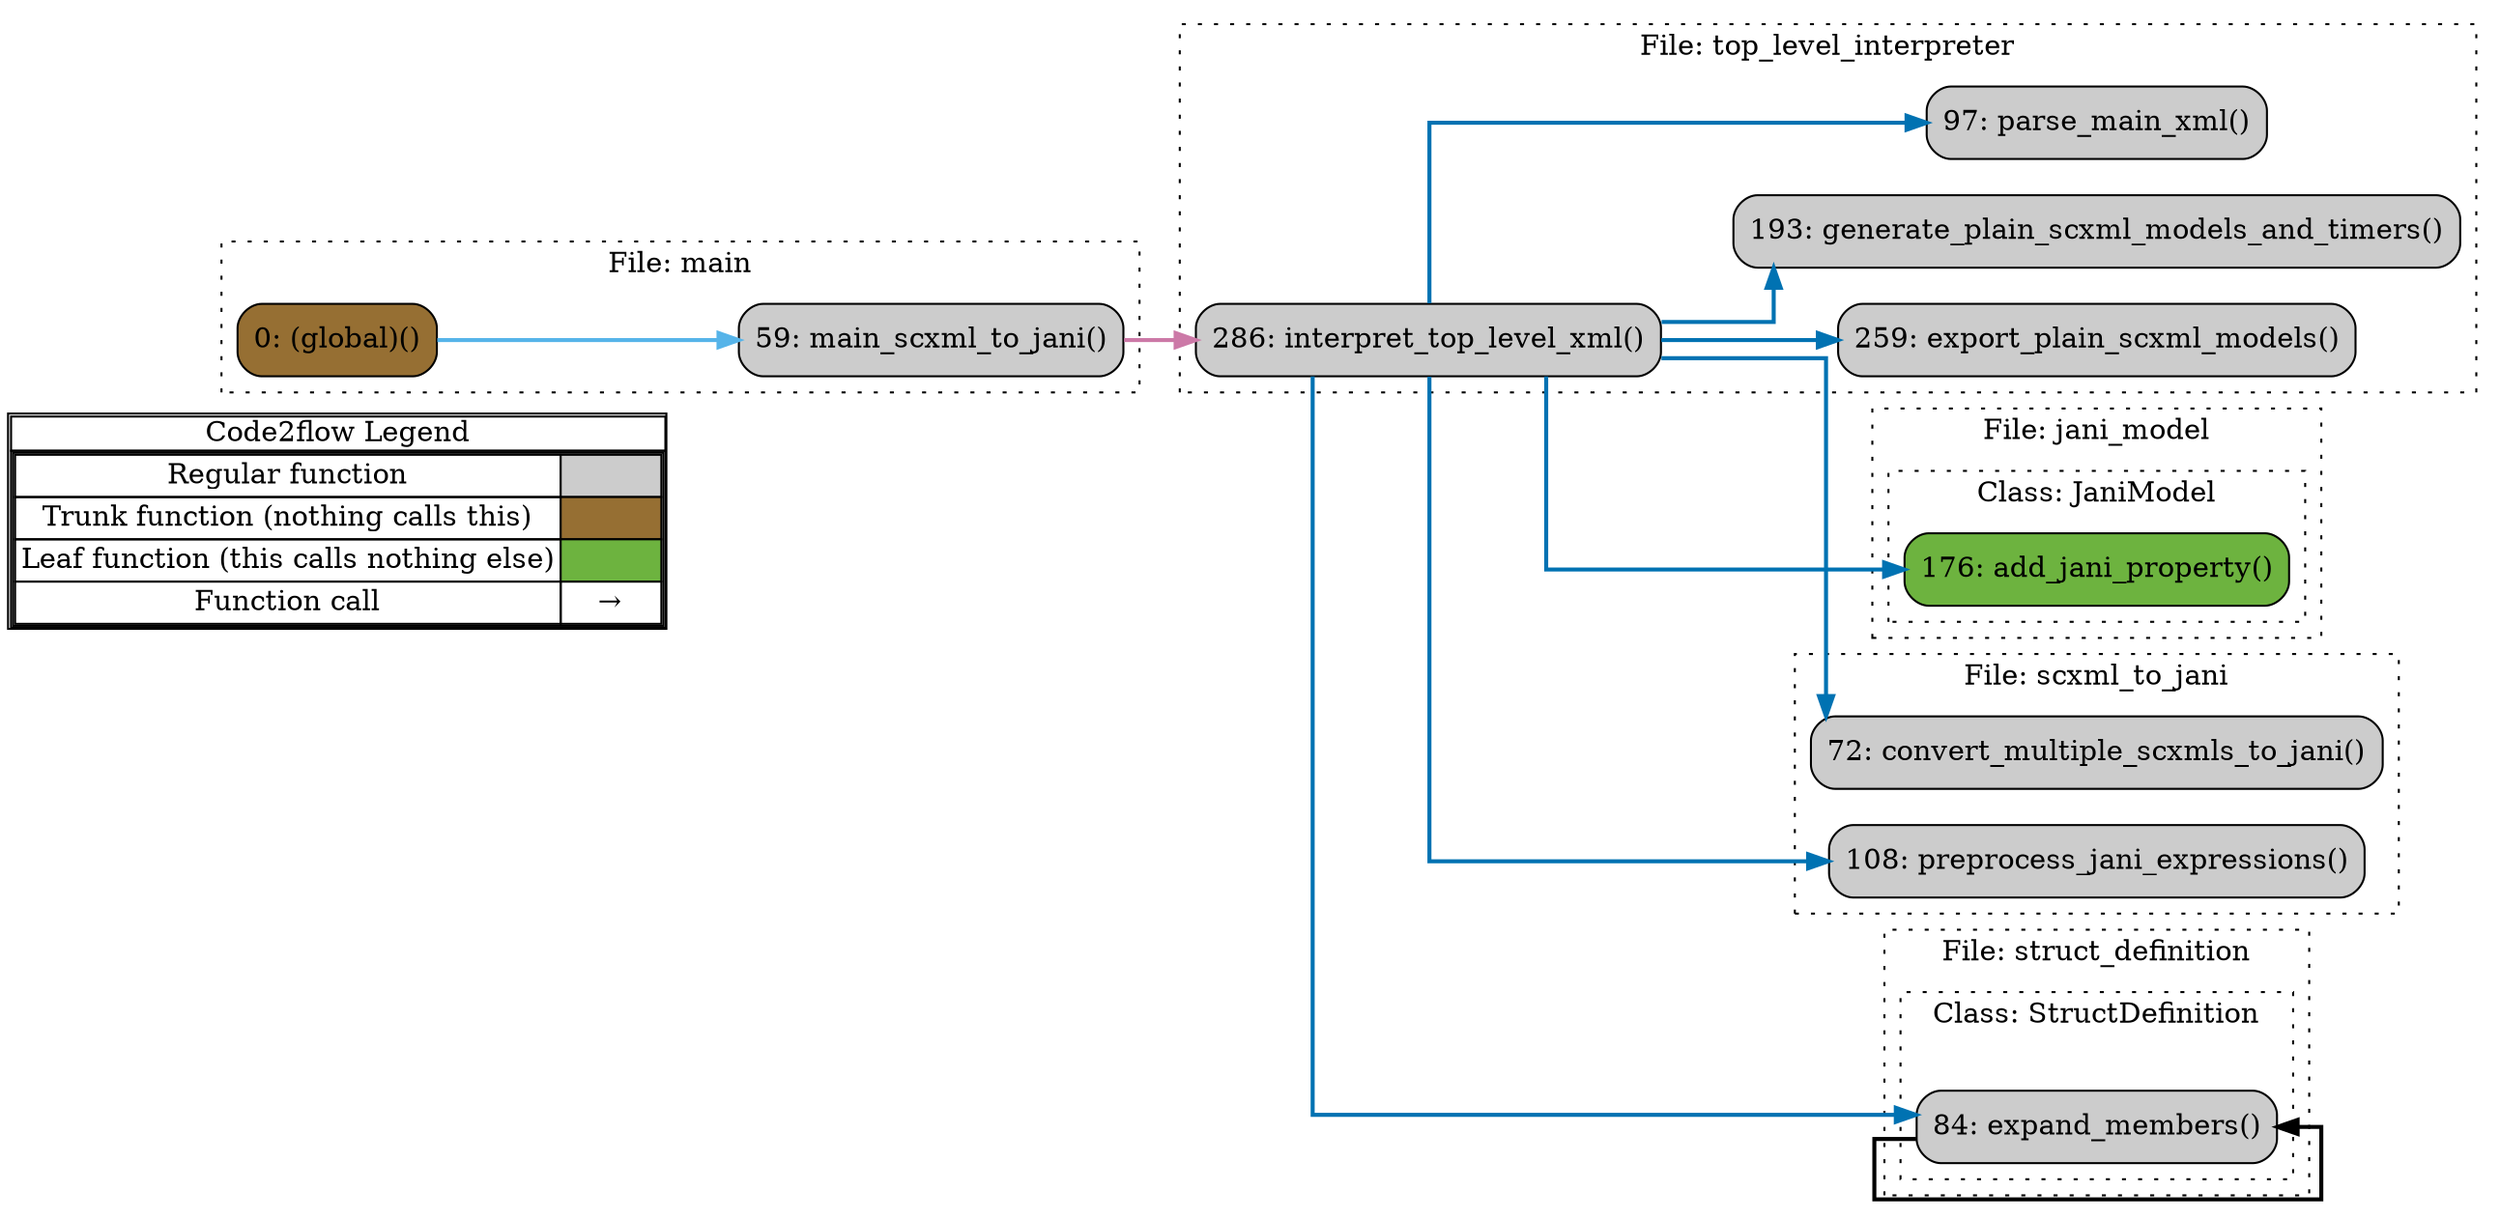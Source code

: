 digraph G {
concentrate=true;
splines="ortho";
rankdir="LR";
subgraph legend{
    rank = min;
    label = "legend";
    Legend [shape=none, margin=0, label = <
        <table cellspacing="0" cellpadding="0" border="1"><tr><td>Code2flow Legend</td></tr><tr><td>
        <table cellspacing="0">
        <tr><td>Regular function</td><td width="50px" bgcolor='#cccccc'></td></tr>
        <tr><td>Trunk function (nothing calls this)</td><td bgcolor='#966F33'></td></tr>
        <tr><td>Leaf function (this calls nothing else)</td><td bgcolor='#6db33f'></td></tr>
        <tr><td>Function call</td><td><font color='black'>&#8594;</font></td></tr>
        </table></td></tr></table>
        >];
}node_3fc802f7 [label="176: add_jani_property()" name="jani_model::JaniModel.add_jani_property" shape="rect" style="rounded,filled" fillcolor="#6db33f" ];
node_15808bd2 [label="0: (global)()" name="main::(global)" shape="rect" style="rounded,filled" fillcolor="#966F33" ];
node_1a5529bf [label="59: main_scxml_to_jani()" name="main::main_scxml_to_jani" shape="rect" style="rounded,filled" fillcolor="#cccccc" ];
node_3c2a56eb [label="72: convert_multiple_scxmls_to_jani()" name="scxml_to_jani::convert_multiple_scxmls_to_jani" shape="rect" style="rounded,filled" fillcolor="#cccccc" ];
node_f5564a2a [label="108: preprocess_jani_expressions()" name="scxml_to_jani::preprocess_jani_expressions" shape="rect" style="rounded,filled" fillcolor="#cccccc" ];
node_67a88a48 [label="84: expand_members()" name="struct_definition::StructDefinition.expand_members" shape="rect" style="rounded,filled" fillcolor="#cccccc" ];
node_a5672c2d [label="259: export_plain_scxml_models()" name="top_level_interpreter::export_plain_scxml_models" shape="rect" style="rounded,filled" fillcolor="#cccccc" ];
node_c3e57cbe [label="193: generate_plain_scxml_models_and_timers()" name="top_level_interpreter::generate_plain_scxml_models_and_timers" shape="rect" style="rounded,filled" fillcolor="#cccccc" ];
node_ac118965 [label="286: interpret_top_level_xml()" name="top_level_interpreter::interpret_top_level_xml" shape="rect" style="rounded,filled" fillcolor="#cccccc" ];
node_428ca695 [label="97: parse_main_xml()" name="top_level_interpreter::parse_main_xml" shape="rect" style="rounded,filled" fillcolor="#cccccc" ];
node_15808bd2 -> node_1a5529bf [color="#56B4E9" penwidth="2"];
node_1a5529bf -> node_ac118965 [color="#CC79A7" penwidth="2"];
node_67a88a48 -> node_67a88a48 [color="#000000" penwidth="2"];
node_ac118965 -> node_3fc802f7 [color="#0072B2" penwidth="2"];
node_ac118965 -> node_3c2a56eb [color="#0072B2" penwidth="2"];
node_ac118965 -> node_f5564a2a [color="#0072B2" penwidth="2"];
node_ac118965 -> node_67a88a48 [color="#0072B2" penwidth="2"];
node_ac118965 -> node_a5672c2d [color="#0072B2" penwidth="2"];
node_ac118965 -> node_c3e57cbe [color="#0072B2" penwidth="2"];
node_ac118965 -> node_428ca695 [color="#0072B2" penwidth="2"];
subgraph cluster_d6d7feec {
    label="File: jani_model";
    name="jani_model";
    style="filled";
    graph[style=dotted];
    subgraph cluster_9287f63b {
        node_3fc802f7;
        label="Class: JaniModel";
        name="JaniModel";
        style="filled";
        graph[style=dotted];
    };
};
subgraph cluster_87dd36f1 {
    node_1a5529bf node_15808bd2;
    label="File: main";
    name="main";
    style="filled";
    graph[style=dotted];
};
subgraph cluster_5fdf20ac {
    node_3c2a56eb node_f5564a2a;
    label="File: scxml_to_jani";
    name="scxml_to_jani";
    style="filled";
    graph[style=dotted];
};
subgraph cluster_9c7b28ab {
    label="File: struct_definition";
    name="struct_definition";
    style="filled";
    graph[style=dotted];
    subgraph cluster_c4f2bbe9 {
        node_67a88a48;
        label="Class: StructDefinition";
        name="StructDefinition";
        style="filled";
        graph[style=dotted];
    };
};
subgraph cluster_cc6dd81a {
    node_428ca695 node_c3e57cbe node_a5672c2d node_ac118965;
    label="File: top_level_interpreter";
    name="top_level_interpreter";
    style="filled";
    graph[style=dotted];
};
}
